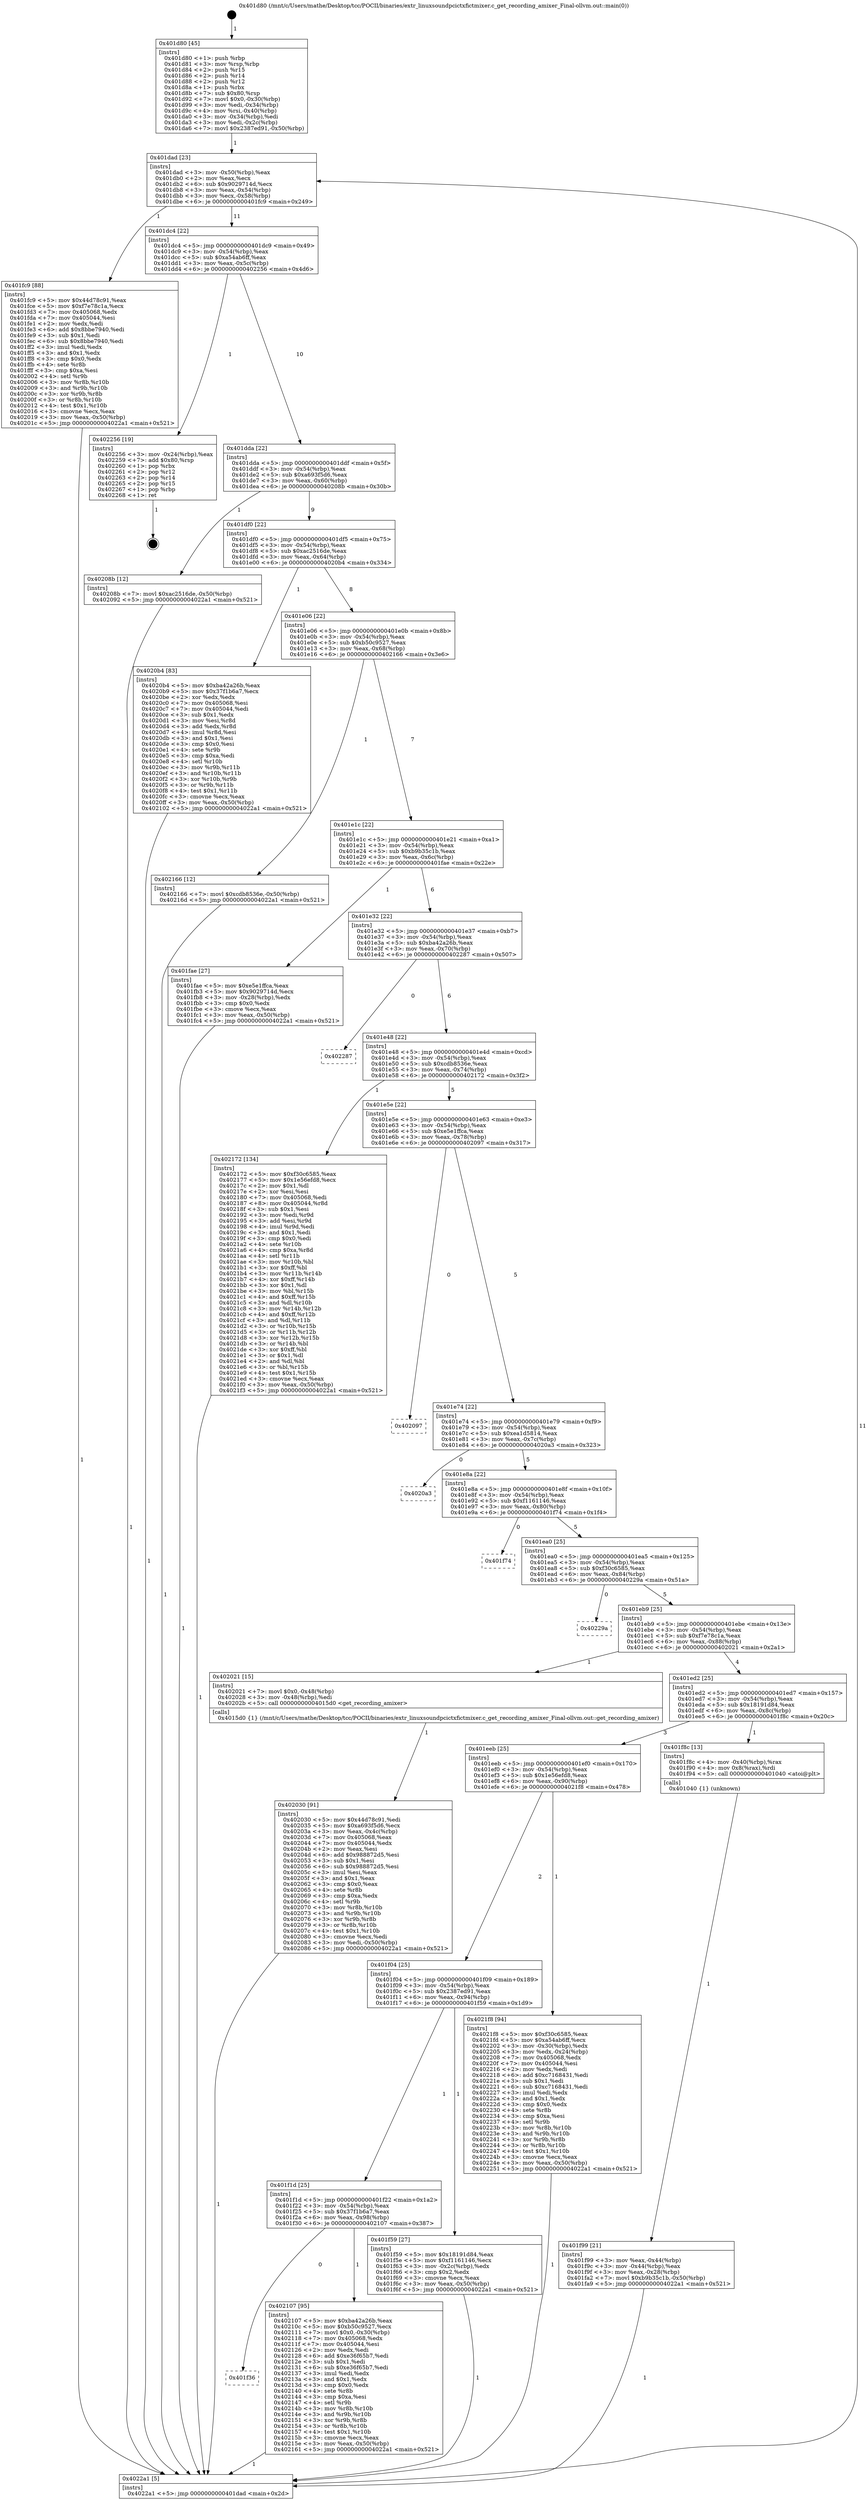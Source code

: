 digraph "0x401d80" {
  label = "0x401d80 (/mnt/c/Users/mathe/Desktop/tcc/POCII/binaries/extr_linuxsoundpcictxfictmixer.c_get_recording_amixer_Final-ollvm.out::main(0))"
  labelloc = "t"
  node[shape=record]

  Entry [label="",width=0.3,height=0.3,shape=circle,fillcolor=black,style=filled]
  "0x401dad" [label="{
     0x401dad [23]\l
     | [instrs]\l
     &nbsp;&nbsp;0x401dad \<+3\>: mov -0x50(%rbp),%eax\l
     &nbsp;&nbsp;0x401db0 \<+2\>: mov %eax,%ecx\l
     &nbsp;&nbsp;0x401db2 \<+6\>: sub $0x9029714d,%ecx\l
     &nbsp;&nbsp;0x401db8 \<+3\>: mov %eax,-0x54(%rbp)\l
     &nbsp;&nbsp;0x401dbb \<+3\>: mov %ecx,-0x58(%rbp)\l
     &nbsp;&nbsp;0x401dbe \<+6\>: je 0000000000401fc9 \<main+0x249\>\l
  }"]
  "0x401fc9" [label="{
     0x401fc9 [88]\l
     | [instrs]\l
     &nbsp;&nbsp;0x401fc9 \<+5\>: mov $0x44d78c91,%eax\l
     &nbsp;&nbsp;0x401fce \<+5\>: mov $0xf7e78c1a,%ecx\l
     &nbsp;&nbsp;0x401fd3 \<+7\>: mov 0x405068,%edx\l
     &nbsp;&nbsp;0x401fda \<+7\>: mov 0x405044,%esi\l
     &nbsp;&nbsp;0x401fe1 \<+2\>: mov %edx,%edi\l
     &nbsp;&nbsp;0x401fe3 \<+6\>: add $0x8bbe7940,%edi\l
     &nbsp;&nbsp;0x401fe9 \<+3\>: sub $0x1,%edi\l
     &nbsp;&nbsp;0x401fec \<+6\>: sub $0x8bbe7940,%edi\l
     &nbsp;&nbsp;0x401ff2 \<+3\>: imul %edi,%edx\l
     &nbsp;&nbsp;0x401ff5 \<+3\>: and $0x1,%edx\l
     &nbsp;&nbsp;0x401ff8 \<+3\>: cmp $0x0,%edx\l
     &nbsp;&nbsp;0x401ffb \<+4\>: sete %r8b\l
     &nbsp;&nbsp;0x401fff \<+3\>: cmp $0xa,%esi\l
     &nbsp;&nbsp;0x402002 \<+4\>: setl %r9b\l
     &nbsp;&nbsp;0x402006 \<+3\>: mov %r8b,%r10b\l
     &nbsp;&nbsp;0x402009 \<+3\>: and %r9b,%r10b\l
     &nbsp;&nbsp;0x40200c \<+3\>: xor %r9b,%r8b\l
     &nbsp;&nbsp;0x40200f \<+3\>: or %r8b,%r10b\l
     &nbsp;&nbsp;0x402012 \<+4\>: test $0x1,%r10b\l
     &nbsp;&nbsp;0x402016 \<+3\>: cmovne %ecx,%eax\l
     &nbsp;&nbsp;0x402019 \<+3\>: mov %eax,-0x50(%rbp)\l
     &nbsp;&nbsp;0x40201c \<+5\>: jmp 00000000004022a1 \<main+0x521\>\l
  }"]
  "0x401dc4" [label="{
     0x401dc4 [22]\l
     | [instrs]\l
     &nbsp;&nbsp;0x401dc4 \<+5\>: jmp 0000000000401dc9 \<main+0x49\>\l
     &nbsp;&nbsp;0x401dc9 \<+3\>: mov -0x54(%rbp),%eax\l
     &nbsp;&nbsp;0x401dcc \<+5\>: sub $0xa54ab6ff,%eax\l
     &nbsp;&nbsp;0x401dd1 \<+3\>: mov %eax,-0x5c(%rbp)\l
     &nbsp;&nbsp;0x401dd4 \<+6\>: je 0000000000402256 \<main+0x4d6\>\l
  }"]
  Exit [label="",width=0.3,height=0.3,shape=circle,fillcolor=black,style=filled,peripheries=2]
  "0x402256" [label="{
     0x402256 [19]\l
     | [instrs]\l
     &nbsp;&nbsp;0x402256 \<+3\>: mov -0x24(%rbp),%eax\l
     &nbsp;&nbsp;0x402259 \<+7\>: add $0x80,%rsp\l
     &nbsp;&nbsp;0x402260 \<+1\>: pop %rbx\l
     &nbsp;&nbsp;0x402261 \<+2\>: pop %r12\l
     &nbsp;&nbsp;0x402263 \<+2\>: pop %r14\l
     &nbsp;&nbsp;0x402265 \<+2\>: pop %r15\l
     &nbsp;&nbsp;0x402267 \<+1\>: pop %rbp\l
     &nbsp;&nbsp;0x402268 \<+1\>: ret\l
  }"]
  "0x401dda" [label="{
     0x401dda [22]\l
     | [instrs]\l
     &nbsp;&nbsp;0x401dda \<+5\>: jmp 0000000000401ddf \<main+0x5f\>\l
     &nbsp;&nbsp;0x401ddf \<+3\>: mov -0x54(%rbp),%eax\l
     &nbsp;&nbsp;0x401de2 \<+5\>: sub $0xa693f5d6,%eax\l
     &nbsp;&nbsp;0x401de7 \<+3\>: mov %eax,-0x60(%rbp)\l
     &nbsp;&nbsp;0x401dea \<+6\>: je 000000000040208b \<main+0x30b\>\l
  }"]
  "0x401f36" [label="{
     0x401f36\l
  }", style=dashed]
  "0x40208b" [label="{
     0x40208b [12]\l
     | [instrs]\l
     &nbsp;&nbsp;0x40208b \<+7\>: movl $0xac2516de,-0x50(%rbp)\l
     &nbsp;&nbsp;0x402092 \<+5\>: jmp 00000000004022a1 \<main+0x521\>\l
  }"]
  "0x401df0" [label="{
     0x401df0 [22]\l
     | [instrs]\l
     &nbsp;&nbsp;0x401df0 \<+5\>: jmp 0000000000401df5 \<main+0x75\>\l
     &nbsp;&nbsp;0x401df5 \<+3\>: mov -0x54(%rbp),%eax\l
     &nbsp;&nbsp;0x401df8 \<+5\>: sub $0xac2516de,%eax\l
     &nbsp;&nbsp;0x401dfd \<+3\>: mov %eax,-0x64(%rbp)\l
     &nbsp;&nbsp;0x401e00 \<+6\>: je 00000000004020b4 \<main+0x334\>\l
  }"]
  "0x402107" [label="{
     0x402107 [95]\l
     | [instrs]\l
     &nbsp;&nbsp;0x402107 \<+5\>: mov $0xba42a26b,%eax\l
     &nbsp;&nbsp;0x40210c \<+5\>: mov $0xb50c9527,%ecx\l
     &nbsp;&nbsp;0x402111 \<+7\>: movl $0x0,-0x30(%rbp)\l
     &nbsp;&nbsp;0x402118 \<+7\>: mov 0x405068,%edx\l
     &nbsp;&nbsp;0x40211f \<+7\>: mov 0x405044,%esi\l
     &nbsp;&nbsp;0x402126 \<+2\>: mov %edx,%edi\l
     &nbsp;&nbsp;0x402128 \<+6\>: add $0xe36f65b7,%edi\l
     &nbsp;&nbsp;0x40212e \<+3\>: sub $0x1,%edi\l
     &nbsp;&nbsp;0x402131 \<+6\>: sub $0xe36f65b7,%edi\l
     &nbsp;&nbsp;0x402137 \<+3\>: imul %edi,%edx\l
     &nbsp;&nbsp;0x40213a \<+3\>: and $0x1,%edx\l
     &nbsp;&nbsp;0x40213d \<+3\>: cmp $0x0,%edx\l
     &nbsp;&nbsp;0x402140 \<+4\>: sete %r8b\l
     &nbsp;&nbsp;0x402144 \<+3\>: cmp $0xa,%esi\l
     &nbsp;&nbsp;0x402147 \<+4\>: setl %r9b\l
     &nbsp;&nbsp;0x40214b \<+3\>: mov %r8b,%r10b\l
     &nbsp;&nbsp;0x40214e \<+3\>: and %r9b,%r10b\l
     &nbsp;&nbsp;0x402151 \<+3\>: xor %r9b,%r8b\l
     &nbsp;&nbsp;0x402154 \<+3\>: or %r8b,%r10b\l
     &nbsp;&nbsp;0x402157 \<+4\>: test $0x1,%r10b\l
     &nbsp;&nbsp;0x40215b \<+3\>: cmovne %ecx,%eax\l
     &nbsp;&nbsp;0x40215e \<+3\>: mov %eax,-0x50(%rbp)\l
     &nbsp;&nbsp;0x402161 \<+5\>: jmp 00000000004022a1 \<main+0x521\>\l
  }"]
  "0x4020b4" [label="{
     0x4020b4 [83]\l
     | [instrs]\l
     &nbsp;&nbsp;0x4020b4 \<+5\>: mov $0xba42a26b,%eax\l
     &nbsp;&nbsp;0x4020b9 \<+5\>: mov $0x37f1b6a7,%ecx\l
     &nbsp;&nbsp;0x4020be \<+2\>: xor %edx,%edx\l
     &nbsp;&nbsp;0x4020c0 \<+7\>: mov 0x405068,%esi\l
     &nbsp;&nbsp;0x4020c7 \<+7\>: mov 0x405044,%edi\l
     &nbsp;&nbsp;0x4020ce \<+3\>: sub $0x1,%edx\l
     &nbsp;&nbsp;0x4020d1 \<+3\>: mov %esi,%r8d\l
     &nbsp;&nbsp;0x4020d4 \<+3\>: add %edx,%r8d\l
     &nbsp;&nbsp;0x4020d7 \<+4\>: imul %r8d,%esi\l
     &nbsp;&nbsp;0x4020db \<+3\>: and $0x1,%esi\l
     &nbsp;&nbsp;0x4020de \<+3\>: cmp $0x0,%esi\l
     &nbsp;&nbsp;0x4020e1 \<+4\>: sete %r9b\l
     &nbsp;&nbsp;0x4020e5 \<+3\>: cmp $0xa,%edi\l
     &nbsp;&nbsp;0x4020e8 \<+4\>: setl %r10b\l
     &nbsp;&nbsp;0x4020ec \<+3\>: mov %r9b,%r11b\l
     &nbsp;&nbsp;0x4020ef \<+3\>: and %r10b,%r11b\l
     &nbsp;&nbsp;0x4020f2 \<+3\>: xor %r10b,%r9b\l
     &nbsp;&nbsp;0x4020f5 \<+3\>: or %r9b,%r11b\l
     &nbsp;&nbsp;0x4020f8 \<+4\>: test $0x1,%r11b\l
     &nbsp;&nbsp;0x4020fc \<+3\>: cmovne %ecx,%eax\l
     &nbsp;&nbsp;0x4020ff \<+3\>: mov %eax,-0x50(%rbp)\l
     &nbsp;&nbsp;0x402102 \<+5\>: jmp 00000000004022a1 \<main+0x521\>\l
  }"]
  "0x401e06" [label="{
     0x401e06 [22]\l
     | [instrs]\l
     &nbsp;&nbsp;0x401e06 \<+5\>: jmp 0000000000401e0b \<main+0x8b\>\l
     &nbsp;&nbsp;0x401e0b \<+3\>: mov -0x54(%rbp),%eax\l
     &nbsp;&nbsp;0x401e0e \<+5\>: sub $0xb50c9527,%eax\l
     &nbsp;&nbsp;0x401e13 \<+3\>: mov %eax,-0x68(%rbp)\l
     &nbsp;&nbsp;0x401e16 \<+6\>: je 0000000000402166 \<main+0x3e6\>\l
  }"]
  "0x402030" [label="{
     0x402030 [91]\l
     | [instrs]\l
     &nbsp;&nbsp;0x402030 \<+5\>: mov $0x44d78c91,%edi\l
     &nbsp;&nbsp;0x402035 \<+5\>: mov $0xa693f5d6,%ecx\l
     &nbsp;&nbsp;0x40203a \<+3\>: mov %eax,-0x4c(%rbp)\l
     &nbsp;&nbsp;0x40203d \<+7\>: mov 0x405068,%eax\l
     &nbsp;&nbsp;0x402044 \<+7\>: mov 0x405044,%edx\l
     &nbsp;&nbsp;0x40204b \<+2\>: mov %eax,%esi\l
     &nbsp;&nbsp;0x40204d \<+6\>: add $0x988872d5,%esi\l
     &nbsp;&nbsp;0x402053 \<+3\>: sub $0x1,%esi\l
     &nbsp;&nbsp;0x402056 \<+6\>: sub $0x988872d5,%esi\l
     &nbsp;&nbsp;0x40205c \<+3\>: imul %esi,%eax\l
     &nbsp;&nbsp;0x40205f \<+3\>: and $0x1,%eax\l
     &nbsp;&nbsp;0x402062 \<+3\>: cmp $0x0,%eax\l
     &nbsp;&nbsp;0x402065 \<+4\>: sete %r8b\l
     &nbsp;&nbsp;0x402069 \<+3\>: cmp $0xa,%edx\l
     &nbsp;&nbsp;0x40206c \<+4\>: setl %r9b\l
     &nbsp;&nbsp;0x402070 \<+3\>: mov %r8b,%r10b\l
     &nbsp;&nbsp;0x402073 \<+3\>: and %r9b,%r10b\l
     &nbsp;&nbsp;0x402076 \<+3\>: xor %r9b,%r8b\l
     &nbsp;&nbsp;0x402079 \<+3\>: or %r8b,%r10b\l
     &nbsp;&nbsp;0x40207c \<+4\>: test $0x1,%r10b\l
     &nbsp;&nbsp;0x402080 \<+3\>: cmovne %ecx,%edi\l
     &nbsp;&nbsp;0x402083 \<+3\>: mov %edi,-0x50(%rbp)\l
     &nbsp;&nbsp;0x402086 \<+5\>: jmp 00000000004022a1 \<main+0x521\>\l
  }"]
  "0x402166" [label="{
     0x402166 [12]\l
     | [instrs]\l
     &nbsp;&nbsp;0x402166 \<+7\>: movl $0xcdb8536e,-0x50(%rbp)\l
     &nbsp;&nbsp;0x40216d \<+5\>: jmp 00000000004022a1 \<main+0x521\>\l
  }"]
  "0x401e1c" [label="{
     0x401e1c [22]\l
     | [instrs]\l
     &nbsp;&nbsp;0x401e1c \<+5\>: jmp 0000000000401e21 \<main+0xa1\>\l
     &nbsp;&nbsp;0x401e21 \<+3\>: mov -0x54(%rbp),%eax\l
     &nbsp;&nbsp;0x401e24 \<+5\>: sub $0xb9b35c1b,%eax\l
     &nbsp;&nbsp;0x401e29 \<+3\>: mov %eax,-0x6c(%rbp)\l
     &nbsp;&nbsp;0x401e2c \<+6\>: je 0000000000401fae \<main+0x22e\>\l
  }"]
  "0x401f99" [label="{
     0x401f99 [21]\l
     | [instrs]\l
     &nbsp;&nbsp;0x401f99 \<+3\>: mov %eax,-0x44(%rbp)\l
     &nbsp;&nbsp;0x401f9c \<+3\>: mov -0x44(%rbp),%eax\l
     &nbsp;&nbsp;0x401f9f \<+3\>: mov %eax,-0x28(%rbp)\l
     &nbsp;&nbsp;0x401fa2 \<+7\>: movl $0xb9b35c1b,-0x50(%rbp)\l
     &nbsp;&nbsp;0x401fa9 \<+5\>: jmp 00000000004022a1 \<main+0x521\>\l
  }"]
  "0x401fae" [label="{
     0x401fae [27]\l
     | [instrs]\l
     &nbsp;&nbsp;0x401fae \<+5\>: mov $0xe5e1ffca,%eax\l
     &nbsp;&nbsp;0x401fb3 \<+5\>: mov $0x9029714d,%ecx\l
     &nbsp;&nbsp;0x401fb8 \<+3\>: mov -0x28(%rbp),%edx\l
     &nbsp;&nbsp;0x401fbb \<+3\>: cmp $0x0,%edx\l
     &nbsp;&nbsp;0x401fbe \<+3\>: cmove %ecx,%eax\l
     &nbsp;&nbsp;0x401fc1 \<+3\>: mov %eax,-0x50(%rbp)\l
     &nbsp;&nbsp;0x401fc4 \<+5\>: jmp 00000000004022a1 \<main+0x521\>\l
  }"]
  "0x401e32" [label="{
     0x401e32 [22]\l
     | [instrs]\l
     &nbsp;&nbsp;0x401e32 \<+5\>: jmp 0000000000401e37 \<main+0xb7\>\l
     &nbsp;&nbsp;0x401e37 \<+3\>: mov -0x54(%rbp),%eax\l
     &nbsp;&nbsp;0x401e3a \<+5\>: sub $0xba42a26b,%eax\l
     &nbsp;&nbsp;0x401e3f \<+3\>: mov %eax,-0x70(%rbp)\l
     &nbsp;&nbsp;0x401e42 \<+6\>: je 0000000000402287 \<main+0x507\>\l
  }"]
  "0x401d80" [label="{
     0x401d80 [45]\l
     | [instrs]\l
     &nbsp;&nbsp;0x401d80 \<+1\>: push %rbp\l
     &nbsp;&nbsp;0x401d81 \<+3\>: mov %rsp,%rbp\l
     &nbsp;&nbsp;0x401d84 \<+2\>: push %r15\l
     &nbsp;&nbsp;0x401d86 \<+2\>: push %r14\l
     &nbsp;&nbsp;0x401d88 \<+2\>: push %r12\l
     &nbsp;&nbsp;0x401d8a \<+1\>: push %rbx\l
     &nbsp;&nbsp;0x401d8b \<+7\>: sub $0x80,%rsp\l
     &nbsp;&nbsp;0x401d92 \<+7\>: movl $0x0,-0x30(%rbp)\l
     &nbsp;&nbsp;0x401d99 \<+3\>: mov %edi,-0x34(%rbp)\l
     &nbsp;&nbsp;0x401d9c \<+4\>: mov %rsi,-0x40(%rbp)\l
     &nbsp;&nbsp;0x401da0 \<+3\>: mov -0x34(%rbp),%edi\l
     &nbsp;&nbsp;0x401da3 \<+3\>: mov %edi,-0x2c(%rbp)\l
     &nbsp;&nbsp;0x401da6 \<+7\>: movl $0x2387ed91,-0x50(%rbp)\l
  }"]
  "0x402287" [label="{
     0x402287\l
  }", style=dashed]
  "0x401e48" [label="{
     0x401e48 [22]\l
     | [instrs]\l
     &nbsp;&nbsp;0x401e48 \<+5\>: jmp 0000000000401e4d \<main+0xcd\>\l
     &nbsp;&nbsp;0x401e4d \<+3\>: mov -0x54(%rbp),%eax\l
     &nbsp;&nbsp;0x401e50 \<+5\>: sub $0xcdb8536e,%eax\l
     &nbsp;&nbsp;0x401e55 \<+3\>: mov %eax,-0x74(%rbp)\l
     &nbsp;&nbsp;0x401e58 \<+6\>: je 0000000000402172 \<main+0x3f2\>\l
  }"]
  "0x4022a1" [label="{
     0x4022a1 [5]\l
     | [instrs]\l
     &nbsp;&nbsp;0x4022a1 \<+5\>: jmp 0000000000401dad \<main+0x2d\>\l
  }"]
  "0x402172" [label="{
     0x402172 [134]\l
     | [instrs]\l
     &nbsp;&nbsp;0x402172 \<+5\>: mov $0xf30c6585,%eax\l
     &nbsp;&nbsp;0x402177 \<+5\>: mov $0x1e56efd8,%ecx\l
     &nbsp;&nbsp;0x40217c \<+2\>: mov $0x1,%dl\l
     &nbsp;&nbsp;0x40217e \<+2\>: xor %esi,%esi\l
     &nbsp;&nbsp;0x402180 \<+7\>: mov 0x405068,%edi\l
     &nbsp;&nbsp;0x402187 \<+8\>: mov 0x405044,%r8d\l
     &nbsp;&nbsp;0x40218f \<+3\>: sub $0x1,%esi\l
     &nbsp;&nbsp;0x402192 \<+3\>: mov %edi,%r9d\l
     &nbsp;&nbsp;0x402195 \<+3\>: add %esi,%r9d\l
     &nbsp;&nbsp;0x402198 \<+4\>: imul %r9d,%edi\l
     &nbsp;&nbsp;0x40219c \<+3\>: and $0x1,%edi\l
     &nbsp;&nbsp;0x40219f \<+3\>: cmp $0x0,%edi\l
     &nbsp;&nbsp;0x4021a2 \<+4\>: sete %r10b\l
     &nbsp;&nbsp;0x4021a6 \<+4\>: cmp $0xa,%r8d\l
     &nbsp;&nbsp;0x4021aa \<+4\>: setl %r11b\l
     &nbsp;&nbsp;0x4021ae \<+3\>: mov %r10b,%bl\l
     &nbsp;&nbsp;0x4021b1 \<+3\>: xor $0xff,%bl\l
     &nbsp;&nbsp;0x4021b4 \<+3\>: mov %r11b,%r14b\l
     &nbsp;&nbsp;0x4021b7 \<+4\>: xor $0xff,%r14b\l
     &nbsp;&nbsp;0x4021bb \<+3\>: xor $0x1,%dl\l
     &nbsp;&nbsp;0x4021be \<+3\>: mov %bl,%r15b\l
     &nbsp;&nbsp;0x4021c1 \<+4\>: and $0xff,%r15b\l
     &nbsp;&nbsp;0x4021c5 \<+3\>: and %dl,%r10b\l
     &nbsp;&nbsp;0x4021c8 \<+3\>: mov %r14b,%r12b\l
     &nbsp;&nbsp;0x4021cb \<+4\>: and $0xff,%r12b\l
     &nbsp;&nbsp;0x4021cf \<+3\>: and %dl,%r11b\l
     &nbsp;&nbsp;0x4021d2 \<+3\>: or %r10b,%r15b\l
     &nbsp;&nbsp;0x4021d5 \<+3\>: or %r11b,%r12b\l
     &nbsp;&nbsp;0x4021d8 \<+3\>: xor %r12b,%r15b\l
     &nbsp;&nbsp;0x4021db \<+3\>: or %r14b,%bl\l
     &nbsp;&nbsp;0x4021de \<+3\>: xor $0xff,%bl\l
     &nbsp;&nbsp;0x4021e1 \<+3\>: or $0x1,%dl\l
     &nbsp;&nbsp;0x4021e4 \<+2\>: and %dl,%bl\l
     &nbsp;&nbsp;0x4021e6 \<+3\>: or %bl,%r15b\l
     &nbsp;&nbsp;0x4021e9 \<+4\>: test $0x1,%r15b\l
     &nbsp;&nbsp;0x4021ed \<+3\>: cmovne %ecx,%eax\l
     &nbsp;&nbsp;0x4021f0 \<+3\>: mov %eax,-0x50(%rbp)\l
     &nbsp;&nbsp;0x4021f3 \<+5\>: jmp 00000000004022a1 \<main+0x521\>\l
  }"]
  "0x401e5e" [label="{
     0x401e5e [22]\l
     | [instrs]\l
     &nbsp;&nbsp;0x401e5e \<+5\>: jmp 0000000000401e63 \<main+0xe3\>\l
     &nbsp;&nbsp;0x401e63 \<+3\>: mov -0x54(%rbp),%eax\l
     &nbsp;&nbsp;0x401e66 \<+5\>: sub $0xe5e1ffca,%eax\l
     &nbsp;&nbsp;0x401e6b \<+3\>: mov %eax,-0x78(%rbp)\l
     &nbsp;&nbsp;0x401e6e \<+6\>: je 0000000000402097 \<main+0x317\>\l
  }"]
  "0x401f1d" [label="{
     0x401f1d [25]\l
     | [instrs]\l
     &nbsp;&nbsp;0x401f1d \<+5\>: jmp 0000000000401f22 \<main+0x1a2\>\l
     &nbsp;&nbsp;0x401f22 \<+3\>: mov -0x54(%rbp),%eax\l
     &nbsp;&nbsp;0x401f25 \<+5\>: sub $0x37f1b6a7,%eax\l
     &nbsp;&nbsp;0x401f2a \<+6\>: mov %eax,-0x98(%rbp)\l
     &nbsp;&nbsp;0x401f30 \<+6\>: je 0000000000402107 \<main+0x387\>\l
  }"]
  "0x402097" [label="{
     0x402097\l
  }", style=dashed]
  "0x401e74" [label="{
     0x401e74 [22]\l
     | [instrs]\l
     &nbsp;&nbsp;0x401e74 \<+5\>: jmp 0000000000401e79 \<main+0xf9\>\l
     &nbsp;&nbsp;0x401e79 \<+3\>: mov -0x54(%rbp),%eax\l
     &nbsp;&nbsp;0x401e7c \<+5\>: sub $0xea1d5814,%eax\l
     &nbsp;&nbsp;0x401e81 \<+3\>: mov %eax,-0x7c(%rbp)\l
     &nbsp;&nbsp;0x401e84 \<+6\>: je 00000000004020a3 \<main+0x323\>\l
  }"]
  "0x401f59" [label="{
     0x401f59 [27]\l
     | [instrs]\l
     &nbsp;&nbsp;0x401f59 \<+5\>: mov $0x18191d84,%eax\l
     &nbsp;&nbsp;0x401f5e \<+5\>: mov $0xf1161146,%ecx\l
     &nbsp;&nbsp;0x401f63 \<+3\>: mov -0x2c(%rbp),%edx\l
     &nbsp;&nbsp;0x401f66 \<+3\>: cmp $0x2,%edx\l
     &nbsp;&nbsp;0x401f69 \<+3\>: cmovne %ecx,%eax\l
     &nbsp;&nbsp;0x401f6c \<+3\>: mov %eax,-0x50(%rbp)\l
     &nbsp;&nbsp;0x401f6f \<+5\>: jmp 00000000004022a1 \<main+0x521\>\l
  }"]
  "0x4020a3" [label="{
     0x4020a3\l
  }", style=dashed]
  "0x401e8a" [label="{
     0x401e8a [22]\l
     | [instrs]\l
     &nbsp;&nbsp;0x401e8a \<+5\>: jmp 0000000000401e8f \<main+0x10f\>\l
     &nbsp;&nbsp;0x401e8f \<+3\>: mov -0x54(%rbp),%eax\l
     &nbsp;&nbsp;0x401e92 \<+5\>: sub $0xf1161146,%eax\l
     &nbsp;&nbsp;0x401e97 \<+3\>: mov %eax,-0x80(%rbp)\l
     &nbsp;&nbsp;0x401e9a \<+6\>: je 0000000000401f74 \<main+0x1f4\>\l
  }"]
  "0x401f04" [label="{
     0x401f04 [25]\l
     | [instrs]\l
     &nbsp;&nbsp;0x401f04 \<+5\>: jmp 0000000000401f09 \<main+0x189\>\l
     &nbsp;&nbsp;0x401f09 \<+3\>: mov -0x54(%rbp),%eax\l
     &nbsp;&nbsp;0x401f0c \<+5\>: sub $0x2387ed91,%eax\l
     &nbsp;&nbsp;0x401f11 \<+6\>: mov %eax,-0x94(%rbp)\l
     &nbsp;&nbsp;0x401f17 \<+6\>: je 0000000000401f59 \<main+0x1d9\>\l
  }"]
  "0x401f74" [label="{
     0x401f74\l
  }", style=dashed]
  "0x401ea0" [label="{
     0x401ea0 [25]\l
     | [instrs]\l
     &nbsp;&nbsp;0x401ea0 \<+5\>: jmp 0000000000401ea5 \<main+0x125\>\l
     &nbsp;&nbsp;0x401ea5 \<+3\>: mov -0x54(%rbp),%eax\l
     &nbsp;&nbsp;0x401ea8 \<+5\>: sub $0xf30c6585,%eax\l
     &nbsp;&nbsp;0x401ead \<+6\>: mov %eax,-0x84(%rbp)\l
     &nbsp;&nbsp;0x401eb3 \<+6\>: je 000000000040229a \<main+0x51a\>\l
  }"]
  "0x4021f8" [label="{
     0x4021f8 [94]\l
     | [instrs]\l
     &nbsp;&nbsp;0x4021f8 \<+5\>: mov $0xf30c6585,%eax\l
     &nbsp;&nbsp;0x4021fd \<+5\>: mov $0xa54ab6ff,%ecx\l
     &nbsp;&nbsp;0x402202 \<+3\>: mov -0x30(%rbp),%edx\l
     &nbsp;&nbsp;0x402205 \<+3\>: mov %edx,-0x24(%rbp)\l
     &nbsp;&nbsp;0x402208 \<+7\>: mov 0x405068,%edx\l
     &nbsp;&nbsp;0x40220f \<+7\>: mov 0x405044,%esi\l
     &nbsp;&nbsp;0x402216 \<+2\>: mov %edx,%edi\l
     &nbsp;&nbsp;0x402218 \<+6\>: add $0xc7168431,%edi\l
     &nbsp;&nbsp;0x40221e \<+3\>: sub $0x1,%edi\l
     &nbsp;&nbsp;0x402221 \<+6\>: sub $0xc7168431,%edi\l
     &nbsp;&nbsp;0x402227 \<+3\>: imul %edi,%edx\l
     &nbsp;&nbsp;0x40222a \<+3\>: and $0x1,%edx\l
     &nbsp;&nbsp;0x40222d \<+3\>: cmp $0x0,%edx\l
     &nbsp;&nbsp;0x402230 \<+4\>: sete %r8b\l
     &nbsp;&nbsp;0x402234 \<+3\>: cmp $0xa,%esi\l
     &nbsp;&nbsp;0x402237 \<+4\>: setl %r9b\l
     &nbsp;&nbsp;0x40223b \<+3\>: mov %r8b,%r10b\l
     &nbsp;&nbsp;0x40223e \<+3\>: and %r9b,%r10b\l
     &nbsp;&nbsp;0x402241 \<+3\>: xor %r9b,%r8b\l
     &nbsp;&nbsp;0x402244 \<+3\>: or %r8b,%r10b\l
     &nbsp;&nbsp;0x402247 \<+4\>: test $0x1,%r10b\l
     &nbsp;&nbsp;0x40224b \<+3\>: cmovne %ecx,%eax\l
     &nbsp;&nbsp;0x40224e \<+3\>: mov %eax,-0x50(%rbp)\l
     &nbsp;&nbsp;0x402251 \<+5\>: jmp 00000000004022a1 \<main+0x521\>\l
  }"]
  "0x40229a" [label="{
     0x40229a\l
  }", style=dashed]
  "0x401eb9" [label="{
     0x401eb9 [25]\l
     | [instrs]\l
     &nbsp;&nbsp;0x401eb9 \<+5\>: jmp 0000000000401ebe \<main+0x13e\>\l
     &nbsp;&nbsp;0x401ebe \<+3\>: mov -0x54(%rbp),%eax\l
     &nbsp;&nbsp;0x401ec1 \<+5\>: sub $0xf7e78c1a,%eax\l
     &nbsp;&nbsp;0x401ec6 \<+6\>: mov %eax,-0x88(%rbp)\l
     &nbsp;&nbsp;0x401ecc \<+6\>: je 0000000000402021 \<main+0x2a1\>\l
  }"]
  "0x401eeb" [label="{
     0x401eeb [25]\l
     | [instrs]\l
     &nbsp;&nbsp;0x401eeb \<+5\>: jmp 0000000000401ef0 \<main+0x170\>\l
     &nbsp;&nbsp;0x401ef0 \<+3\>: mov -0x54(%rbp),%eax\l
     &nbsp;&nbsp;0x401ef3 \<+5\>: sub $0x1e56efd8,%eax\l
     &nbsp;&nbsp;0x401ef8 \<+6\>: mov %eax,-0x90(%rbp)\l
     &nbsp;&nbsp;0x401efe \<+6\>: je 00000000004021f8 \<main+0x478\>\l
  }"]
  "0x402021" [label="{
     0x402021 [15]\l
     | [instrs]\l
     &nbsp;&nbsp;0x402021 \<+7\>: movl $0x0,-0x48(%rbp)\l
     &nbsp;&nbsp;0x402028 \<+3\>: mov -0x48(%rbp),%edi\l
     &nbsp;&nbsp;0x40202b \<+5\>: call 00000000004015d0 \<get_recording_amixer\>\l
     | [calls]\l
     &nbsp;&nbsp;0x4015d0 \{1\} (/mnt/c/Users/mathe/Desktop/tcc/POCII/binaries/extr_linuxsoundpcictxfictmixer.c_get_recording_amixer_Final-ollvm.out::get_recording_amixer)\l
  }"]
  "0x401ed2" [label="{
     0x401ed2 [25]\l
     | [instrs]\l
     &nbsp;&nbsp;0x401ed2 \<+5\>: jmp 0000000000401ed7 \<main+0x157\>\l
     &nbsp;&nbsp;0x401ed7 \<+3\>: mov -0x54(%rbp),%eax\l
     &nbsp;&nbsp;0x401eda \<+5\>: sub $0x18191d84,%eax\l
     &nbsp;&nbsp;0x401edf \<+6\>: mov %eax,-0x8c(%rbp)\l
     &nbsp;&nbsp;0x401ee5 \<+6\>: je 0000000000401f8c \<main+0x20c\>\l
  }"]
  "0x401f8c" [label="{
     0x401f8c [13]\l
     | [instrs]\l
     &nbsp;&nbsp;0x401f8c \<+4\>: mov -0x40(%rbp),%rax\l
     &nbsp;&nbsp;0x401f90 \<+4\>: mov 0x8(%rax),%rdi\l
     &nbsp;&nbsp;0x401f94 \<+5\>: call 0000000000401040 \<atoi@plt\>\l
     | [calls]\l
     &nbsp;&nbsp;0x401040 \{1\} (unknown)\l
  }"]
  Entry -> "0x401d80" [label=" 1"]
  "0x401dad" -> "0x401fc9" [label=" 1"]
  "0x401dad" -> "0x401dc4" [label=" 11"]
  "0x402256" -> Exit [label=" 1"]
  "0x401dc4" -> "0x402256" [label=" 1"]
  "0x401dc4" -> "0x401dda" [label=" 10"]
  "0x4021f8" -> "0x4022a1" [label=" 1"]
  "0x401dda" -> "0x40208b" [label=" 1"]
  "0x401dda" -> "0x401df0" [label=" 9"]
  "0x402172" -> "0x4022a1" [label=" 1"]
  "0x401df0" -> "0x4020b4" [label=" 1"]
  "0x401df0" -> "0x401e06" [label=" 8"]
  "0x402166" -> "0x4022a1" [label=" 1"]
  "0x401e06" -> "0x402166" [label=" 1"]
  "0x401e06" -> "0x401e1c" [label=" 7"]
  "0x401f1d" -> "0x401f36" [label=" 0"]
  "0x401e1c" -> "0x401fae" [label=" 1"]
  "0x401e1c" -> "0x401e32" [label=" 6"]
  "0x401f1d" -> "0x402107" [label=" 1"]
  "0x401e32" -> "0x402287" [label=" 0"]
  "0x401e32" -> "0x401e48" [label=" 6"]
  "0x402107" -> "0x4022a1" [label=" 1"]
  "0x401e48" -> "0x402172" [label=" 1"]
  "0x401e48" -> "0x401e5e" [label=" 5"]
  "0x4020b4" -> "0x4022a1" [label=" 1"]
  "0x401e5e" -> "0x402097" [label=" 0"]
  "0x401e5e" -> "0x401e74" [label=" 5"]
  "0x40208b" -> "0x4022a1" [label=" 1"]
  "0x401e74" -> "0x4020a3" [label=" 0"]
  "0x401e74" -> "0x401e8a" [label=" 5"]
  "0x402030" -> "0x4022a1" [label=" 1"]
  "0x401e8a" -> "0x401f74" [label=" 0"]
  "0x401e8a" -> "0x401ea0" [label=" 5"]
  "0x401fc9" -> "0x4022a1" [label=" 1"]
  "0x401ea0" -> "0x40229a" [label=" 0"]
  "0x401ea0" -> "0x401eb9" [label=" 5"]
  "0x401fae" -> "0x4022a1" [label=" 1"]
  "0x401eb9" -> "0x402021" [label=" 1"]
  "0x401eb9" -> "0x401ed2" [label=" 4"]
  "0x401f8c" -> "0x401f99" [label=" 1"]
  "0x401ed2" -> "0x401f8c" [label=" 1"]
  "0x401ed2" -> "0x401eeb" [label=" 3"]
  "0x401f99" -> "0x4022a1" [label=" 1"]
  "0x401eeb" -> "0x4021f8" [label=" 1"]
  "0x401eeb" -> "0x401f04" [label=" 2"]
  "0x402021" -> "0x402030" [label=" 1"]
  "0x401f04" -> "0x401f59" [label=" 1"]
  "0x401f04" -> "0x401f1d" [label=" 1"]
  "0x401f59" -> "0x4022a1" [label=" 1"]
  "0x401d80" -> "0x401dad" [label=" 1"]
  "0x4022a1" -> "0x401dad" [label=" 11"]
}
